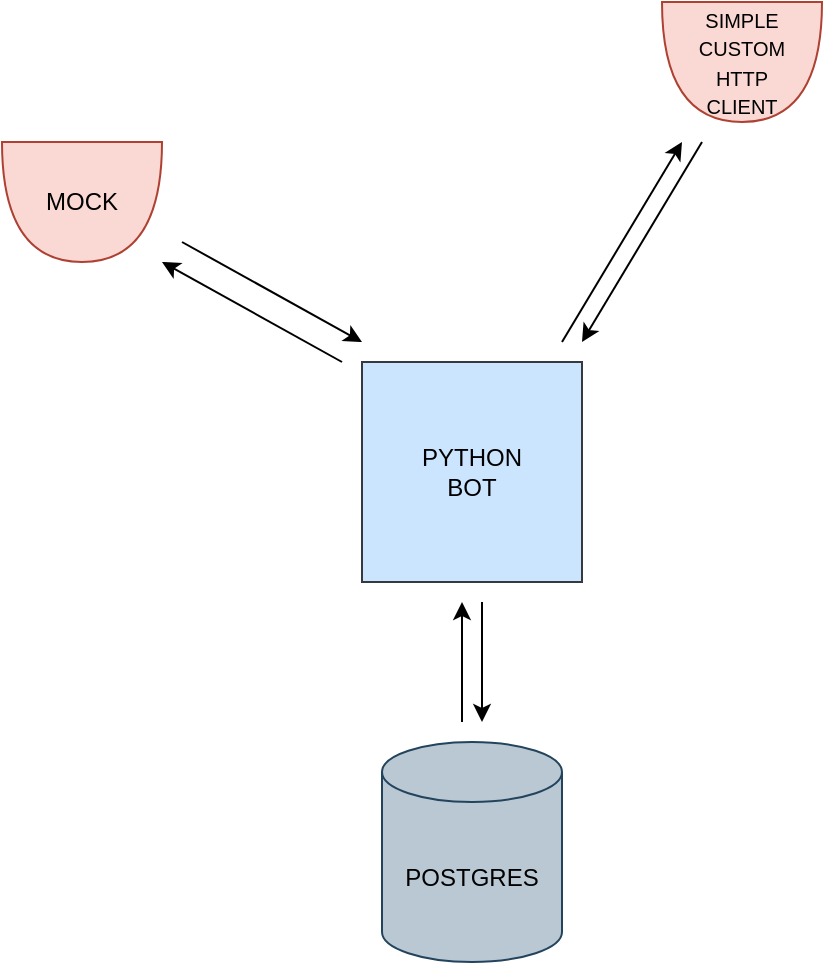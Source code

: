 <mxfile version="24.2.1" type="device">
  <diagram name="Страница — 1" id="Upf_cmnpqAam4pvOsKSy">
    <mxGraphModel dx="1338" dy="705" grid="1" gridSize="10" guides="1" tooltips="1" connect="1" arrows="1" fold="1" page="1" pageScale="1" pageWidth="827" pageHeight="1169" math="0" shadow="0">
      <root>
        <mxCell id="0" />
        <mxCell id="1" parent="0" />
        <mxCell id="_0piaeN73O-giuZsAraM-13" value="POSTGRES" style="shape=cylinder3;whiteSpace=wrap;html=1;boundedLbl=1;backgroundOutline=1;size=15;fillColor=#bac8d3;strokeColor=#23445d;" vertex="1" parent="1">
          <mxGeometry x="310" y="610" width="90" height="110" as="geometry" />
        </mxCell>
        <mxCell id="_0piaeN73O-giuZsAraM-14" value="PYTHON&lt;div&gt;BOT&lt;/div&gt;" style="whiteSpace=wrap;html=1;aspect=fixed;fillColor=#cce5ff;strokeColor=#36393d;" vertex="1" parent="1">
          <mxGeometry x="300" y="420" width="110" height="110" as="geometry" />
        </mxCell>
        <mxCell id="_0piaeN73O-giuZsAraM-15" value="" style="endArrow=classic;html=1;rounded=0;" edge="1" parent="1">
          <mxGeometry width="50" height="50" relative="1" as="geometry">
            <mxPoint x="350" y="600" as="sourcePoint" />
            <mxPoint x="350" y="540" as="targetPoint" />
          </mxGeometry>
        </mxCell>
        <mxCell id="_0piaeN73O-giuZsAraM-16" value="" style="endArrow=classic;html=1;rounded=0;" edge="1" parent="1">
          <mxGeometry width="50" height="50" relative="1" as="geometry">
            <mxPoint x="360" y="540" as="sourcePoint" />
            <mxPoint x="360" y="600" as="targetPoint" />
          </mxGeometry>
        </mxCell>
        <mxCell id="_0piaeN73O-giuZsAraM-18" value="" style="endArrow=classic;html=1;rounded=0;" edge="1" parent="1">
          <mxGeometry width="50" height="50" relative="1" as="geometry">
            <mxPoint x="290" y="420" as="sourcePoint" />
            <mxPoint x="200" y="370" as="targetPoint" />
          </mxGeometry>
        </mxCell>
        <mxCell id="_0piaeN73O-giuZsAraM-19" value="" style="endArrow=classic;html=1;rounded=0;" edge="1" parent="1">
          <mxGeometry width="50" height="50" relative="1" as="geometry">
            <mxPoint x="210" y="360" as="sourcePoint" />
            <mxPoint x="300" y="410" as="targetPoint" />
          </mxGeometry>
        </mxCell>
        <mxCell id="_0piaeN73O-giuZsAraM-24" value="" style="endArrow=classic;html=1;rounded=0;" edge="1" parent="1">
          <mxGeometry width="50" height="50" relative="1" as="geometry">
            <mxPoint x="470" y="310" as="sourcePoint" />
            <mxPoint x="410" y="410" as="targetPoint" />
          </mxGeometry>
        </mxCell>
        <mxCell id="_0piaeN73O-giuZsAraM-25" value="" style="endArrow=classic;html=1;rounded=0;" edge="1" parent="1">
          <mxGeometry width="50" height="50" relative="1" as="geometry">
            <mxPoint x="400" y="410" as="sourcePoint" />
            <mxPoint x="460" y="310" as="targetPoint" />
          </mxGeometry>
        </mxCell>
        <mxCell id="_0piaeN73O-giuZsAraM-30" value="MOCK" style="shape=or;whiteSpace=wrap;html=1;direction=south;fillColor=#fad9d5;strokeColor=#ae4132;" vertex="1" parent="1">
          <mxGeometry x="120" y="310" width="80" height="60" as="geometry" />
        </mxCell>
        <mxCell id="_0piaeN73O-giuZsAraM-31" value="&lt;font style=&quot;font-size: 10px;&quot;&gt;SIMPLE&lt;br&gt;CUSTOM&lt;br&gt;HTTP&lt;br&gt;CLIENT&lt;/font&gt;" style="shape=or;whiteSpace=wrap;html=1;direction=south;fillColor=#fad9d5;strokeColor=#ae4132;" vertex="1" parent="1">
          <mxGeometry x="450" y="240" width="80" height="60" as="geometry" />
        </mxCell>
      </root>
    </mxGraphModel>
  </diagram>
</mxfile>
